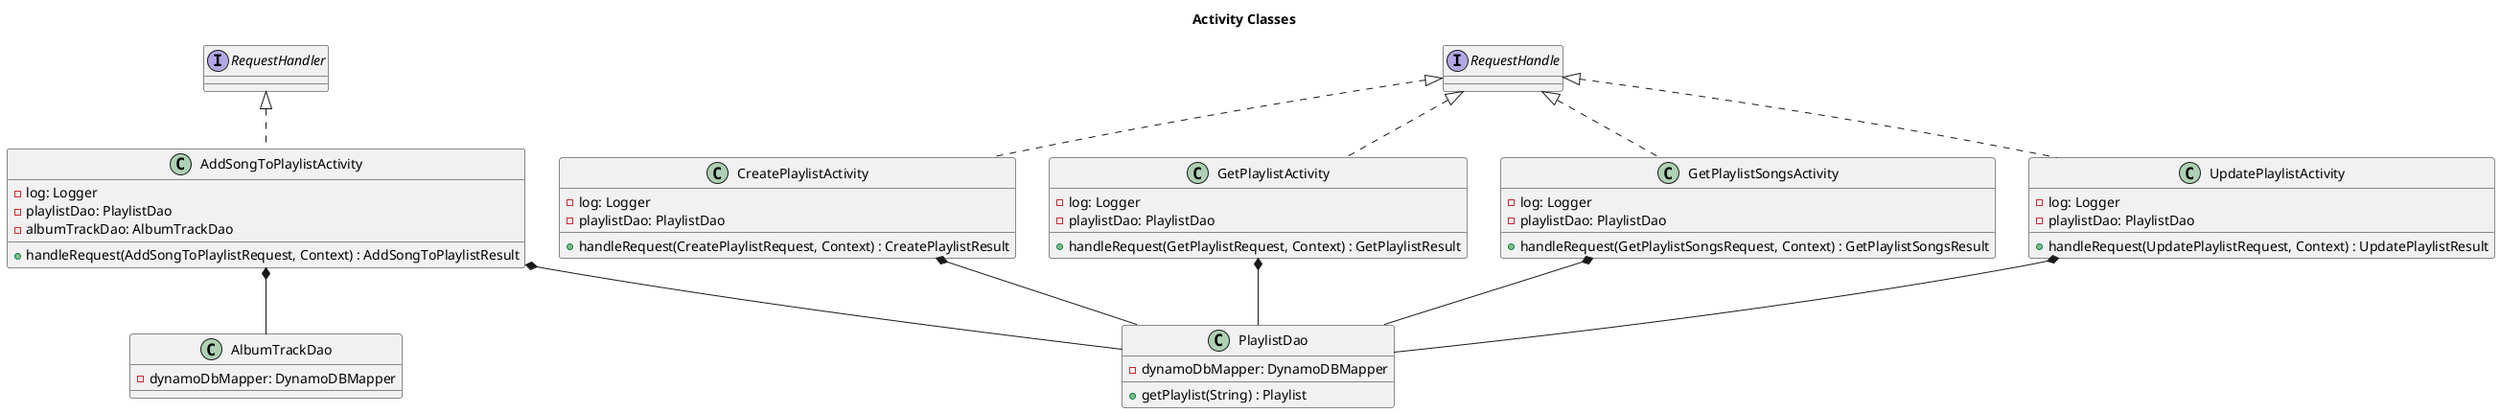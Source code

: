 'PARTICIPANTS: use this file for creating the class diagram in mastery task 01

@startuml

title Activity Classes

interface RequestHandler {}

class AddSongToPlaylistActivity implements RequestHandler {
    -log: Logger
    -playlistDao: PlaylistDao
    -albumTrackDao: AlbumTrackDao
    +handleRequest(AddSongToPlaylistRequest, Context) : AddSongToPlaylistResult
}

class CreatePlaylistActivity implements RequestHandle {
    -log: Logger
    -playlistDao: PlaylistDao
    +handleRequest(CreatePlaylistRequest, Context) : CreatePlaylistResult
}

class GetPlaylistActivity implements RequestHandle {
    -log: Logger
    -playlistDao: PlaylistDao
    +handleRequest(GetPlaylistRequest, Context) : GetPlaylistResult
}

class GetPlaylistSongsActivity implements RequestHandle {
    -log: Logger
    -playlistDao: PlaylistDao
    +handleRequest(GetPlaylistSongsRequest, Context) : GetPlaylistSongsResult
}

class UpdatePlaylistActivity implements RequestHandle {
    -log: Logger
    -playlistDao: PlaylistDao
    +handleRequest(UpdatePlaylistRequest, Context) : UpdatePlaylistResult
}
class PlaylistDao {
    -dynamoDbMapper: DynamoDBMapper
    +getPlaylist(String) : Playlist
}

class AlbumTrackDao {
    -dynamoDbMapper: DynamoDBMapper
}

AddSongToPlaylistActivity *-- PlaylistDao
AddSongToPlaylistActivity *-- AlbumTrackDao
CreatePlaylistActivity *-- PlaylistDao
GetPlaylistActivity *-- PlaylistDao
GetPlaylistSongsActivity *-- PlaylistDao
UpdatePlaylistActivity *-- PlaylistDao

newpage

title Exceptions

class RuntimeException {
    ~ {static}serialVersionUID: long
}

class InvalidAttributeException {
    - {static}serialVersionUID: long
}

class InvalidAttributeValueException {
    - {static}serialVersionUID: long
}

class InvalidAttributeChangeException {
    - {static}serialVersionUID: long
}

class AlbumTrackNotFoundException {
    - {static}serialVersionUID: long
}

class PlaylistNotFoundException {
    - {static}serialVersionUID: long
}

RuntimeException <|-- InvalidAttributeException
RuntimeException <|-- AlbumTrackNotFoundException
RuntimeException <|-- PlaylistNotFoundException
InvalidAttributeException <|-- InvalidAttributeChangeException
InvalidAttributeException <|-- InvalidAttributeValueException


newpage

title DynamoDB model classes

class AlbumTrack {
    -@DynamoDBHashKey asin: String
    -@DynamoDBRangeKey trackNumber: Integer
    -albumName: String
    -songTitle: String
}

class Playlist {
    -@DynamoDBHashKey id: String
    -name: String
    -customerId: String
    -songCount: Integer
    -tags: Set<String>
    -songList: List<AlbumTrack>
}

Playlist o-- AlbumTrack
@enduml